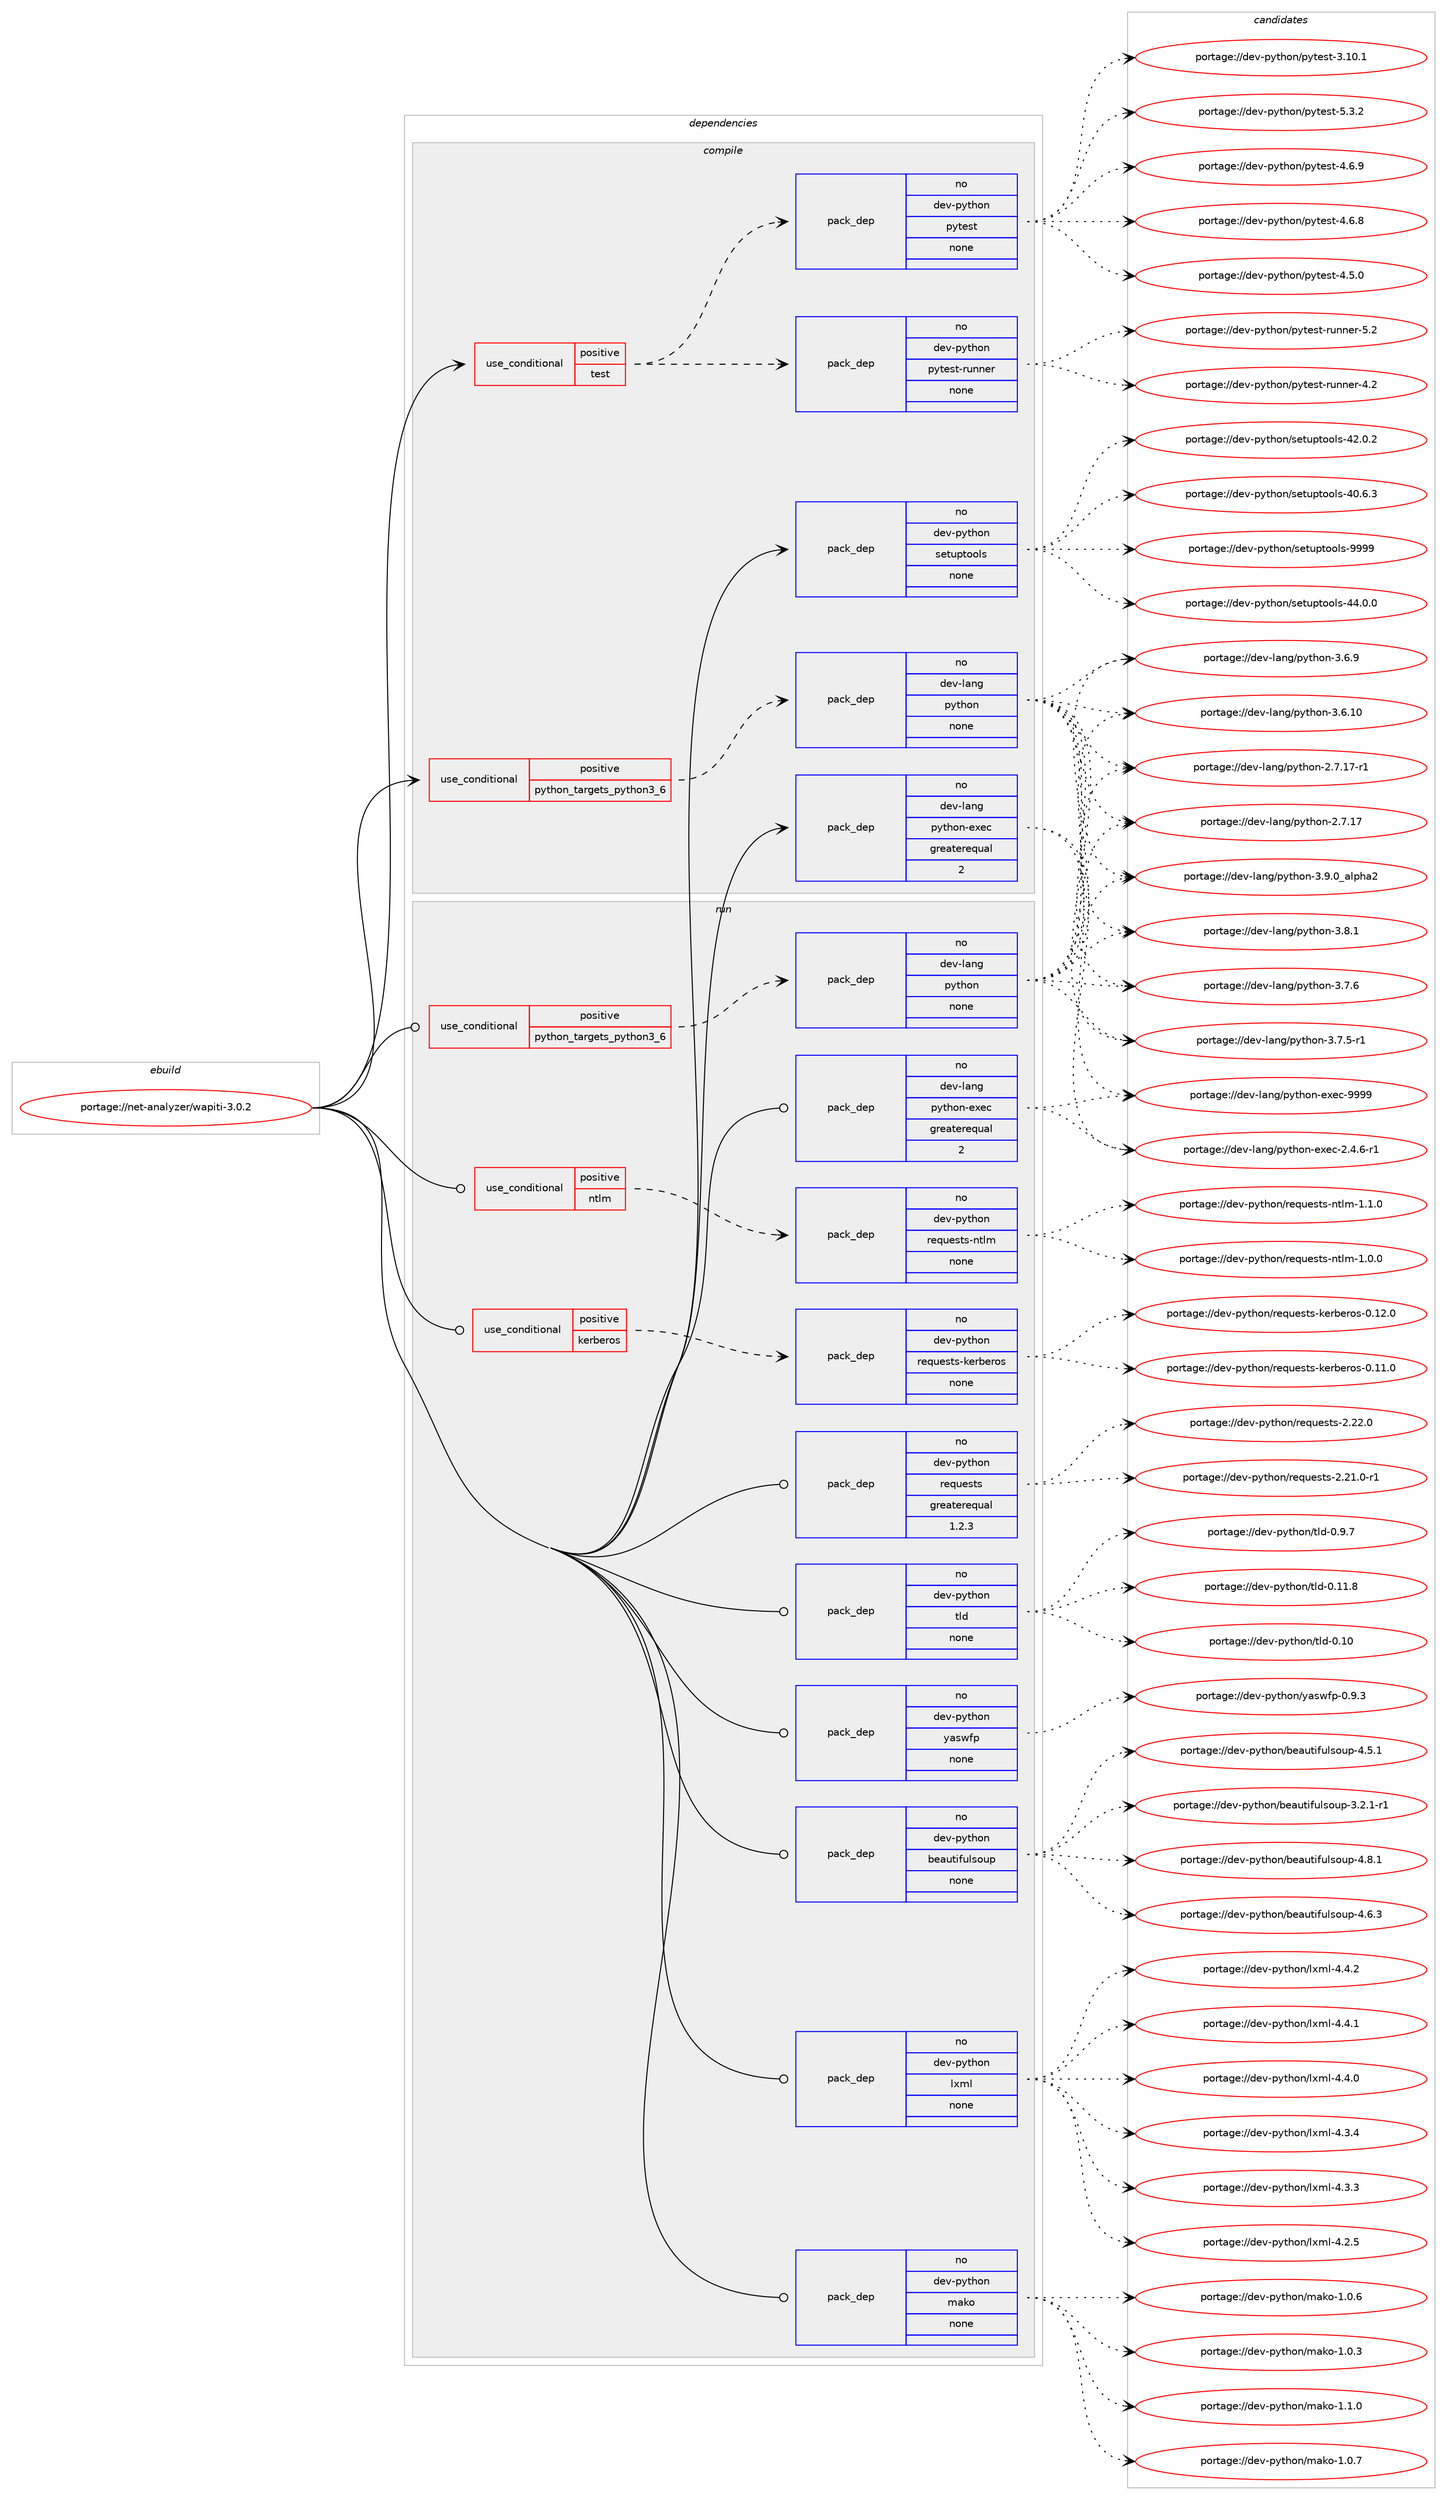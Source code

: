 digraph prolog {

# *************
# Graph options
# *************

newrank=true;
concentrate=true;
compound=true;
graph [rankdir=LR,fontname=Helvetica,fontsize=10,ranksep=1.5];#, ranksep=2.5, nodesep=0.2];
edge  [arrowhead=vee];
node  [fontname=Helvetica,fontsize=10];

# **********
# The ebuild
# **********

subgraph cluster_leftcol {
color=gray;
rank=same;
label=<<i>ebuild</i>>;
id [label="portage://net-analyzer/wapiti-3.0.2", color=red, width=4, href="../net-analyzer/wapiti-3.0.2.svg"];
}

# ****************
# The dependencies
# ****************

subgraph cluster_midcol {
color=gray;
label=<<i>dependencies</i>>;
subgraph cluster_compile {
fillcolor="#eeeeee";
style=filled;
label=<<i>compile</i>>;
subgraph cond35458 {
dependency164210 [label=<<TABLE BORDER="0" CELLBORDER="1" CELLSPACING="0" CELLPADDING="4"><TR><TD ROWSPAN="3" CELLPADDING="10">use_conditional</TD></TR><TR><TD>positive</TD></TR><TR><TD>python_targets_python3_6</TD></TR></TABLE>>, shape=none, color=red];
subgraph pack126145 {
dependency164211 [label=<<TABLE BORDER="0" CELLBORDER="1" CELLSPACING="0" CELLPADDING="4" WIDTH="220"><TR><TD ROWSPAN="6" CELLPADDING="30">pack_dep</TD></TR><TR><TD WIDTH="110">no</TD></TR><TR><TD>dev-lang</TD></TR><TR><TD>python</TD></TR><TR><TD>none</TD></TR><TR><TD></TD></TR></TABLE>>, shape=none, color=blue];
}
dependency164210:e -> dependency164211:w [weight=20,style="dashed",arrowhead="vee"];
}
id:e -> dependency164210:w [weight=20,style="solid",arrowhead="vee"];
subgraph cond35459 {
dependency164212 [label=<<TABLE BORDER="0" CELLBORDER="1" CELLSPACING="0" CELLPADDING="4"><TR><TD ROWSPAN="3" CELLPADDING="10">use_conditional</TD></TR><TR><TD>positive</TD></TR><TR><TD>test</TD></TR></TABLE>>, shape=none, color=red];
subgraph pack126146 {
dependency164213 [label=<<TABLE BORDER="0" CELLBORDER="1" CELLSPACING="0" CELLPADDING="4" WIDTH="220"><TR><TD ROWSPAN="6" CELLPADDING="30">pack_dep</TD></TR><TR><TD WIDTH="110">no</TD></TR><TR><TD>dev-python</TD></TR><TR><TD>pytest</TD></TR><TR><TD>none</TD></TR><TR><TD></TD></TR></TABLE>>, shape=none, color=blue];
}
dependency164212:e -> dependency164213:w [weight=20,style="dashed",arrowhead="vee"];
subgraph pack126147 {
dependency164214 [label=<<TABLE BORDER="0" CELLBORDER="1" CELLSPACING="0" CELLPADDING="4" WIDTH="220"><TR><TD ROWSPAN="6" CELLPADDING="30">pack_dep</TD></TR><TR><TD WIDTH="110">no</TD></TR><TR><TD>dev-python</TD></TR><TR><TD>pytest-runner</TD></TR><TR><TD>none</TD></TR><TR><TD></TD></TR></TABLE>>, shape=none, color=blue];
}
dependency164212:e -> dependency164214:w [weight=20,style="dashed",arrowhead="vee"];
}
id:e -> dependency164212:w [weight=20,style="solid",arrowhead="vee"];
subgraph pack126148 {
dependency164215 [label=<<TABLE BORDER="0" CELLBORDER="1" CELLSPACING="0" CELLPADDING="4" WIDTH="220"><TR><TD ROWSPAN="6" CELLPADDING="30">pack_dep</TD></TR><TR><TD WIDTH="110">no</TD></TR><TR><TD>dev-lang</TD></TR><TR><TD>python-exec</TD></TR><TR><TD>greaterequal</TD></TR><TR><TD>2</TD></TR></TABLE>>, shape=none, color=blue];
}
id:e -> dependency164215:w [weight=20,style="solid",arrowhead="vee"];
subgraph pack126149 {
dependency164216 [label=<<TABLE BORDER="0" CELLBORDER="1" CELLSPACING="0" CELLPADDING="4" WIDTH="220"><TR><TD ROWSPAN="6" CELLPADDING="30">pack_dep</TD></TR><TR><TD WIDTH="110">no</TD></TR><TR><TD>dev-python</TD></TR><TR><TD>setuptools</TD></TR><TR><TD>none</TD></TR><TR><TD></TD></TR></TABLE>>, shape=none, color=blue];
}
id:e -> dependency164216:w [weight=20,style="solid",arrowhead="vee"];
}
subgraph cluster_compileandrun {
fillcolor="#eeeeee";
style=filled;
label=<<i>compile and run</i>>;
}
subgraph cluster_run {
fillcolor="#eeeeee";
style=filled;
label=<<i>run</i>>;
subgraph cond35460 {
dependency164217 [label=<<TABLE BORDER="0" CELLBORDER="1" CELLSPACING="0" CELLPADDING="4"><TR><TD ROWSPAN="3" CELLPADDING="10">use_conditional</TD></TR><TR><TD>positive</TD></TR><TR><TD>kerberos</TD></TR></TABLE>>, shape=none, color=red];
subgraph pack126150 {
dependency164218 [label=<<TABLE BORDER="0" CELLBORDER="1" CELLSPACING="0" CELLPADDING="4" WIDTH="220"><TR><TD ROWSPAN="6" CELLPADDING="30">pack_dep</TD></TR><TR><TD WIDTH="110">no</TD></TR><TR><TD>dev-python</TD></TR><TR><TD>requests-kerberos</TD></TR><TR><TD>none</TD></TR><TR><TD></TD></TR></TABLE>>, shape=none, color=blue];
}
dependency164217:e -> dependency164218:w [weight=20,style="dashed",arrowhead="vee"];
}
id:e -> dependency164217:w [weight=20,style="solid",arrowhead="odot"];
subgraph cond35461 {
dependency164219 [label=<<TABLE BORDER="0" CELLBORDER="1" CELLSPACING="0" CELLPADDING="4"><TR><TD ROWSPAN="3" CELLPADDING="10">use_conditional</TD></TR><TR><TD>positive</TD></TR><TR><TD>ntlm</TD></TR></TABLE>>, shape=none, color=red];
subgraph pack126151 {
dependency164220 [label=<<TABLE BORDER="0" CELLBORDER="1" CELLSPACING="0" CELLPADDING="4" WIDTH="220"><TR><TD ROWSPAN="6" CELLPADDING="30">pack_dep</TD></TR><TR><TD WIDTH="110">no</TD></TR><TR><TD>dev-python</TD></TR><TR><TD>requests-ntlm</TD></TR><TR><TD>none</TD></TR><TR><TD></TD></TR></TABLE>>, shape=none, color=blue];
}
dependency164219:e -> dependency164220:w [weight=20,style="dashed",arrowhead="vee"];
}
id:e -> dependency164219:w [weight=20,style="solid",arrowhead="odot"];
subgraph cond35462 {
dependency164221 [label=<<TABLE BORDER="0" CELLBORDER="1" CELLSPACING="0" CELLPADDING="4"><TR><TD ROWSPAN="3" CELLPADDING="10">use_conditional</TD></TR><TR><TD>positive</TD></TR><TR><TD>python_targets_python3_6</TD></TR></TABLE>>, shape=none, color=red];
subgraph pack126152 {
dependency164222 [label=<<TABLE BORDER="0" CELLBORDER="1" CELLSPACING="0" CELLPADDING="4" WIDTH="220"><TR><TD ROWSPAN="6" CELLPADDING="30">pack_dep</TD></TR><TR><TD WIDTH="110">no</TD></TR><TR><TD>dev-lang</TD></TR><TR><TD>python</TD></TR><TR><TD>none</TD></TR><TR><TD></TD></TR></TABLE>>, shape=none, color=blue];
}
dependency164221:e -> dependency164222:w [weight=20,style="dashed",arrowhead="vee"];
}
id:e -> dependency164221:w [weight=20,style="solid",arrowhead="odot"];
subgraph pack126153 {
dependency164223 [label=<<TABLE BORDER="0" CELLBORDER="1" CELLSPACING="0" CELLPADDING="4" WIDTH="220"><TR><TD ROWSPAN="6" CELLPADDING="30">pack_dep</TD></TR><TR><TD WIDTH="110">no</TD></TR><TR><TD>dev-lang</TD></TR><TR><TD>python-exec</TD></TR><TR><TD>greaterequal</TD></TR><TR><TD>2</TD></TR></TABLE>>, shape=none, color=blue];
}
id:e -> dependency164223:w [weight=20,style="solid",arrowhead="odot"];
subgraph pack126154 {
dependency164224 [label=<<TABLE BORDER="0" CELLBORDER="1" CELLSPACING="0" CELLPADDING="4" WIDTH="220"><TR><TD ROWSPAN="6" CELLPADDING="30">pack_dep</TD></TR><TR><TD WIDTH="110">no</TD></TR><TR><TD>dev-python</TD></TR><TR><TD>beautifulsoup</TD></TR><TR><TD>none</TD></TR><TR><TD></TD></TR></TABLE>>, shape=none, color=blue];
}
id:e -> dependency164224:w [weight=20,style="solid",arrowhead="odot"];
subgraph pack126155 {
dependency164225 [label=<<TABLE BORDER="0" CELLBORDER="1" CELLSPACING="0" CELLPADDING="4" WIDTH="220"><TR><TD ROWSPAN="6" CELLPADDING="30">pack_dep</TD></TR><TR><TD WIDTH="110">no</TD></TR><TR><TD>dev-python</TD></TR><TR><TD>lxml</TD></TR><TR><TD>none</TD></TR><TR><TD></TD></TR></TABLE>>, shape=none, color=blue];
}
id:e -> dependency164225:w [weight=20,style="solid",arrowhead="odot"];
subgraph pack126156 {
dependency164226 [label=<<TABLE BORDER="0" CELLBORDER="1" CELLSPACING="0" CELLPADDING="4" WIDTH="220"><TR><TD ROWSPAN="6" CELLPADDING="30">pack_dep</TD></TR><TR><TD WIDTH="110">no</TD></TR><TR><TD>dev-python</TD></TR><TR><TD>mako</TD></TR><TR><TD>none</TD></TR><TR><TD></TD></TR></TABLE>>, shape=none, color=blue];
}
id:e -> dependency164226:w [weight=20,style="solid",arrowhead="odot"];
subgraph pack126157 {
dependency164227 [label=<<TABLE BORDER="0" CELLBORDER="1" CELLSPACING="0" CELLPADDING="4" WIDTH="220"><TR><TD ROWSPAN="6" CELLPADDING="30">pack_dep</TD></TR><TR><TD WIDTH="110">no</TD></TR><TR><TD>dev-python</TD></TR><TR><TD>requests</TD></TR><TR><TD>greaterequal</TD></TR><TR><TD>1.2.3</TD></TR></TABLE>>, shape=none, color=blue];
}
id:e -> dependency164227:w [weight=20,style="solid",arrowhead="odot"];
subgraph pack126158 {
dependency164228 [label=<<TABLE BORDER="0" CELLBORDER="1" CELLSPACING="0" CELLPADDING="4" WIDTH="220"><TR><TD ROWSPAN="6" CELLPADDING="30">pack_dep</TD></TR><TR><TD WIDTH="110">no</TD></TR><TR><TD>dev-python</TD></TR><TR><TD>tld</TD></TR><TR><TD>none</TD></TR><TR><TD></TD></TR></TABLE>>, shape=none, color=blue];
}
id:e -> dependency164228:w [weight=20,style="solid",arrowhead="odot"];
subgraph pack126159 {
dependency164229 [label=<<TABLE BORDER="0" CELLBORDER="1" CELLSPACING="0" CELLPADDING="4" WIDTH="220"><TR><TD ROWSPAN="6" CELLPADDING="30">pack_dep</TD></TR><TR><TD WIDTH="110">no</TD></TR><TR><TD>dev-python</TD></TR><TR><TD>yaswfp</TD></TR><TR><TD>none</TD></TR><TR><TD></TD></TR></TABLE>>, shape=none, color=blue];
}
id:e -> dependency164229:w [weight=20,style="solid",arrowhead="odot"];
}
}

# **************
# The candidates
# **************

subgraph cluster_choices {
rank=same;
color=gray;
label=<<i>candidates</i>>;

subgraph choice126145 {
color=black;
nodesep=1;
choice10010111845108971101034711212111610411111045514657464895971081121049750 [label="portage://dev-lang/python-3.9.0_alpha2", color=red, width=4,href="../dev-lang/python-3.9.0_alpha2.svg"];
choice100101118451089711010347112121116104111110455146564649 [label="portage://dev-lang/python-3.8.1", color=red, width=4,href="../dev-lang/python-3.8.1.svg"];
choice100101118451089711010347112121116104111110455146554654 [label="portage://dev-lang/python-3.7.6", color=red, width=4,href="../dev-lang/python-3.7.6.svg"];
choice1001011184510897110103471121211161041111104551465546534511449 [label="portage://dev-lang/python-3.7.5-r1", color=red, width=4,href="../dev-lang/python-3.7.5-r1.svg"];
choice100101118451089711010347112121116104111110455146544657 [label="portage://dev-lang/python-3.6.9", color=red, width=4,href="../dev-lang/python-3.6.9.svg"];
choice10010111845108971101034711212111610411111045514654464948 [label="portage://dev-lang/python-3.6.10", color=red, width=4,href="../dev-lang/python-3.6.10.svg"];
choice100101118451089711010347112121116104111110455046554649554511449 [label="portage://dev-lang/python-2.7.17-r1", color=red, width=4,href="../dev-lang/python-2.7.17-r1.svg"];
choice10010111845108971101034711212111610411111045504655464955 [label="portage://dev-lang/python-2.7.17", color=red, width=4,href="../dev-lang/python-2.7.17.svg"];
dependency164211:e -> choice10010111845108971101034711212111610411111045514657464895971081121049750:w [style=dotted,weight="100"];
dependency164211:e -> choice100101118451089711010347112121116104111110455146564649:w [style=dotted,weight="100"];
dependency164211:e -> choice100101118451089711010347112121116104111110455146554654:w [style=dotted,weight="100"];
dependency164211:e -> choice1001011184510897110103471121211161041111104551465546534511449:w [style=dotted,weight="100"];
dependency164211:e -> choice100101118451089711010347112121116104111110455146544657:w [style=dotted,weight="100"];
dependency164211:e -> choice10010111845108971101034711212111610411111045514654464948:w [style=dotted,weight="100"];
dependency164211:e -> choice100101118451089711010347112121116104111110455046554649554511449:w [style=dotted,weight="100"];
dependency164211:e -> choice10010111845108971101034711212111610411111045504655464955:w [style=dotted,weight="100"];
}
subgraph choice126146 {
color=black;
nodesep=1;
choice1001011184511212111610411111047112121116101115116455346514650 [label="portage://dev-python/pytest-5.3.2", color=red, width=4,href="../dev-python/pytest-5.3.2.svg"];
choice1001011184511212111610411111047112121116101115116455246544657 [label="portage://dev-python/pytest-4.6.9", color=red, width=4,href="../dev-python/pytest-4.6.9.svg"];
choice1001011184511212111610411111047112121116101115116455246544656 [label="portage://dev-python/pytest-4.6.8", color=red, width=4,href="../dev-python/pytest-4.6.8.svg"];
choice1001011184511212111610411111047112121116101115116455246534648 [label="portage://dev-python/pytest-4.5.0", color=red, width=4,href="../dev-python/pytest-4.5.0.svg"];
choice100101118451121211161041111104711212111610111511645514649484649 [label="portage://dev-python/pytest-3.10.1", color=red, width=4,href="../dev-python/pytest-3.10.1.svg"];
dependency164213:e -> choice1001011184511212111610411111047112121116101115116455346514650:w [style=dotted,weight="100"];
dependency164213:e -> choice1001011184511212111610411111047112121116101115116455246544657:w [style=dotted,weight="100"];
dependency164213:e -> choice1001011184511212111610411111047112121116101115116455246544656:w [style=dotted,weight="100"];
dependency164213:e -> choice1001011184511212111610411111047112121116101115116455246534648:w [style=dotted,weight="100"];
dependency164213:e -> choice100101118451121211161041111104711212111610111511645514649484649:w [style=dotted,weight="100"];
}
subgraph choice126147 {
color=black;
nodesep=1;
choice10010111845112121116104111110471121211161011151164511411711011010111445534650 [label="portage://dev-python/pytest-runner-5.2", color=red, width=4,href="../dev-python/pytest-runner-5.2.svg"];
choice10010111845112121116104111110471121211161011151164511411711011010111445524650 [label="portage://dev-python/pytest-runner-4.2", color=red, width=4,href="../dev-python/pytest-runner-4.2.svg"];
dependency164214:e -> choice10010111845112121116104111110471121211161011151164511411711011010111445534650:w [style=dotted,weight="100"];
dependency164214:e -> choice10010111845112121116104111110471121211161011151164511411711011010111445524650:w [style=dotted,weight="100"];
}
subgraph choice126148 {
color=black;
nodesep=1;
choice10010111845108971101034711212111610411111045101120101994557575757 [label="portage://dev-lang/python-exec-9999", color=red, width=4,href="../dev-lang/python-exec-9999.svg"];
choice10010111845108971101034711212111610411111045101120101994550465246544511449 [label="portage://dev-lang/python-exec-2.4.6-r1", color=red, width=4,href="../dev-lang/python-exec-2.4.6-r1.svg"];
dependency164215:e -> choice10010111845108971101034711212111610411111045101120101994557575757:w [style=dotted,weight="100"];
dependency164215:e -> choice10010111845108971101034711212111610411111045101120101994550465246544511449:w [style=dotted,weight="100"];
}
subgraph choice126149 {
color=black;
nodesep=1;
choice10010111845112121116104111110471151011161171121161111111081154557575757 [label="portage://dev-python/setuptools-9999", color=red, width=4,href="../dev-python/setuptools-9999.svg"];
choice100101118451121211161041111104711510111611711211611111110811545525246484648 [label="portage://dev-python/setuptools-44.0.0", color=red, width=4,href="../dev-python/setuptools-44.0.0.svg"];
choice100101118451121211161041111104711510111611711211611111110811545525046484650 [label="portage://dev-python/setuptools-42.0.2", color=red, width=4,href="../dev-python/setuptools-42.0.2.svg"];
choice100101118451121211161041111104711510111611711211611111110811545524846544651 [label="portage://dev-python/setuptools-40.6.3", color=red, width=4,href="../dev-python/setuptools-40.6.3.svg"];
dependency164216:e -> choice10010111845112121116104111110471151011161171121161111111081154557575757:w [style=dotted,weight="100"];
dependency164216:e -> choice100101118451121211161041111104711510111611711211611111110811545525246484648:w [style=dotted,weight="100"];
dependency164216:e -> choice100101118451121211161041111104711510111611711211611111110811545525046484650:w [style=dotted,weight="100"];
dependency164216:e -> choice100101118451121211161041111104711510111611711211611111110811545524846544651:w [style=dotted,weight="100"];
}
subgraph choice126150 {
color=black;
nodesep=1;
choice1001011184511212111610411111047114101113117101115116115451071011149810111411111545484649504648 [label="portage://dev-python/requests-kerberos-0.12.0", color=red, width=4,href="../dev-python/requests-kerberos-0.12.0.svg"];
choice1001011184511212111610411111047114101113117101115116115451071011149810111411111545484649494648 [label="portage://dev-python/requests-kerberos-0.11.0", color=red, width=4,href="../dev-python/requests-kerberos-0.11.0.svg"];
dependency164218:e -> choice1001011184511212111610411111047114101113117101115116115451071011149810111411111545484649504648:w [style=dotted,weight="100"];
dependency164218:e -> choice1001011184511212111610411111047114101113117101115116115451071011149810111411111545484649494648:w [style=dotted,weight="100"];
}
subgraph choice126151 {
color=black;
nodesep=1;
choice100101118451121211161041111104711410111311710111511611545110116108109454946494648 [label="portage://dev-python/requests-ntlm-1.1.0", color=red, width=4,href="../dev-python/requests-ntlm-1.1.0.svg"];
choice100101118451121211161041111104711410111311710111511611545110116108109454946484648 [label="portage://dev-python/requests-ntlm-1.0.0", color=red, width=4,href="../dev-python/requests-ntlm-1.0.0.svg"];
dependency164220:e -> choice100101118451121211161041111104711410111311710111511611545110116108109454946494648:w [style=dotted,weight="100"];
dependency164220:e -> choice100101118451121211161041111104711410111311710111511611545110116108109454946484648:w [style=dotted,weight="100"];
}
subgraph choice126152 {
color=black;
nodesep=1;
choice10010111845108971101034711212111610411111045514657464895971081121049750 [label="portage://dev-lang/python-3.9.0_alpha2", color=red, width=4,href="../dev-lang/python-3.9.0_alpha2.svg"];
choice100101118451089711010347112121116104111110455146564649 [label="portage://dev-lang/python-3.8.1", color=red, width=4,href="../dev-lang/python-3.8.1.svg"];
choice100101118451089711010347112121116104111110455146554654 [label="portage://dev-lang/python-3.7.6", color=red, width=4,href="../dev-lang/python-3.7.6.svg"];
choice1001011184510897110103471121211161041111104551465546534511449 [label="portage://dev-lang/python-3.7.5-r1", color=red, width=4,href="../dev-lang/python-3.7.5-r1.svg"];
choice100101118451089711010347112121116104111110455146544657 [label="portage://dev-lang/python-3.6.9", color=red, width=4,href="../dev-lang/python-3.6.9.svg"];
choice10010111845108971101034711212111610411111045514654464948 [label="portage://dev-lang/python-3.6.10", color=red, width=4,href="../dev-lang/python-3.6.10.svg"];
choice100101118451089711010347112121116104111110455046554649554511449 [label="portage://dev-lang/python-2.7.17-r1", color=red, width=4,href="../dev-lang/python-2.7.17-r1.svg"];
choice10010111845108971101034711212111610411111045504655464955 [label="portage://dev-lang/python-2.7.17", color=red, width=4,href="../dev-lang/python-2.7.17.svg"];
dependency164222:e -> choice10010111845108971101034711212111610411111045514657464895971081121049750:w [style=dotted,weight="100"];
dependency164222:e -> choice100101118451089711010347112121116104111110455146564649:w [style=dotted,weight="100"];
dependency164222:e -> choice100101118451089711010347112121116104111110455146554654:w [style=dotted,weight="100"];
dependency164222:e -> choice1001011184510897110103471121211161041111104551465546534511449:w [style=dotted,weight="100"];
dependency164222:e -> choice100101118451089711010347112121116104111110455146544657:w [style=dotted,weight="100"];
dependency164222:e -> choice10010111845108971101034711212111610411111045514654464948:w [style=dotted,weight="100"];
dependency164222:e -> choice100101118451089711010347112121116104111110455046554649554511449:w [style=dotted,weight="100"];
dependency164222:e -> choice10010111845108971101034711212111610411111045504655464955:w [style=dotted,weight="100"];
}
subgraph choice126153 {
color=black;
nodesep=1;
choice10010111845108971101034711212111610411111045101120101994557575757 [label="portage://dev-lang/python-exec-9999", color=red, width=4,href="../dev-lang/python-exec-9999.svg"];
choice10010111845108971101034711212111610411111045101120101994550465246544511449 [label="portage://dev-lang/python-exec-2.4.6-r1", color=red, width=4,href="../dev-lang/python-exec-2.4.6-r1.svg"];
dependency164223:e -> choice10010111845108971101034711212111610411111045101120101994557575757:w [style=dotted,weight="100"];
dependency164223:e -> choice10010111845108971101034711212111610411111045101120101994550465246544511449:w [style=dotted,weight="100"];
}
subgraph choice126154 {
color=black;
nodesep=1;
choice10010111845112121116104111110479810197117116105102117108115111117112455246564649 [label="portage://dev-python/beautifulsoup-4.8.1", color=red, width=4,href="../dev-python/beautifulsoup-4.8.1.svg"];
choice10010111845112121116104111110479810197117116105102117108115111117112455246544651 [label="portage://dev-python/beautifulsoup-4.6.3", color=red, width=4,href="../dev-python/beautifulsoup-4.6.3.svg"];
choice10010111845112121116104111110479810197117116105102117108115111117112455246534649 [label="portage://dev-python/beautifulsoup-4.5.1", color=red, width=4,href="../dev-python/beautifulsoup-4.5.1.svg"];
choice100101118451121211161041111104798101971171161051021171081151111171124551465046494511449 [label="portage://dev-python/beautifulsoup-3.2.1-r1", color=red, width=4,href="../dev-python/beautifulsoup-3.2.1-r1.svg"];
dependency164224:e -> choice10010111845112121116104111110479810197117116105102117108115111117112455246564649:w [style=dotted,weight="100"];
dependency164224:e -> choice10010111845112121116104111110479810197117116105102117108115111117112455246544651:w [style=dotted,weight="100"];
dependency164224:e -> choice10010111845112121116104111110479810197117116105102117108115111117112455246534649:w [style=dotted,weight="100"];
dependency164224:e -> choice100101118451121211161041111104798101971171161051021171081151111171124551465046494511449:w [style=dotted,weight="100"];
}
subgraph choice126155 {
color=black;
nodesep=1;
choice1001011184511212111610411111047108120109108455246524650 [label="portage://dev-python/lxml-4.4.2", color=red, width=4,href="../dev-python/lxml-4.4.2.svg"];
choice1001011184511212111610411111047108120109108455246524649 [label="portage://dev-python/lxml-4.4.1", color=red, width=4,href="../dev-python/lxml-4.4.1.svg"];
choice1001011184511212111610411111047108120109108455246524648 [label="portage://dev-python/lxml-4.4.0", color=red, width=4,href="../dev-python/lxml-4.4.0.svg"];
choice1001011184511212111610411111047108120109108455246514652 [label="portage://dev-python/lxml-4.3.4", color=red, width=4,href="../dev-python/lxml-4.3.4.svg"];
choice1001011184511212111610411111047108120109108455246514651 [label="portage://dev-python/lxml-4.3.3", color=red, width=4,href="../dev-python/lxml-4.3.3.svg"];
choice1001011184511212111610411111047108120109108455246504653 [label="portage://dev-python/lxml-4.2.5", color=red, width=4,href="../dev-python/lxml-4.2.5.svg"];
dependency164225:e -> choice1001011184511212111610411111047108120109108455246524650:w [style=dotted,weight="100"];
dependency164225:e -> choice1001011184511212111610411111047108120109108455246524649:w [style=dotted,weight="100"];
dependency164225:e -> choice1001011184511212111610411111047108120109108455246524648:w [style=dotted,weight="100"];
dependency164225:e -> choice1001011184511212111610411111047108120109108455246514652:w [style=dotted,weight="100"];
dependency164225:e -> choice1001011184511212111610411111047108120109108455246514651:w [style=dotted,weight="100"];
dependency164225:e -> choice1001011184511212111610411111047108120109108455246504653:w [style=dotted,weight="100"];
}
subgraph choice126156 {
color=black;
nodesep=1;
choice100101118451121211161041111104710997107111454946494648 [label="portage://dev-python/mako-1.1.0", color=red, width=4,href="../dev-python/mako-1.1.0.svg"];
choice100101118451121211161041111104710997107111454946484655 [label="portage://dev-python/mako-1.0.7", color=red, width=4,href="../dev-python/mako-1.0.7.svg"];
choice100101118451121211161041111104710997107111454946484654 [label="portage://dev-python/mako-1.0.6", color=red, width=4,href="../dev-python/mako-1.0.6.svg"];
choice100101118451121211161041111104710997107111454946484651 [label="portage://dev-python/mako-1.0.3", color=red, width=4,href="../dev-python/mako-1.0.3.svg"];
dependency164226:e -> choice100101118451121211161041111104710997107111454946494648:w [style=dotted,weight="100"];
dependency164226:e -> choice100101118451121211161041111104710997107111454946484655:w [style=dotted,weight="100"];
dependency164226:e -> choice100101118451121211161041111104710997107111454946484654:w [style=dotted,weight="100"];
dependency164226:e -> choice100101118451121211161041111104710997107111454946484651:w [style=dotted,weight="100"];
}
subgraph choice126157 {
color=black;
nodesep=1;
choice100101118451121211161041111104711410111311710111511611545504650504648 [label="portage://dev-python/requests-2.22.0", color=red, width=4,href="../dev-python/requests-2.22.0.svg"];
choice1001011184511212111610411111047114101113117101115116115455046504946484511449 [label="portage://dev-python/requests-2.21.0-r1", color=red, width=4,href="../dev-python/requests-2.21.0-r1.svg"];
dependency164227:e -> choice100101118451121211161041111104711410111311710111511611545504650504648:w [style=dotted,weight="100"];
dependency164227:e -> choice1001011184511212111610411111047114101113117101115116115455046504946484511449:w [style=dotted,weight="100"];
}
subgraph choice126158 {
color=black;
nodesep=1;
choice1001011184511212111610411111047116108100454846574655 [label="portage://dev-python/tld-0.9.7", color=red, width=4,href="../dev-python/tld-0.9.7.svg"];
choice100101118451121211161041111104711610810045484649494656 [label="portage://dev-python/tld-0.11.8", color=red, width=4,href="../dev-python/tld-0.11.8.svg"];
choice10010111845112121116104111110471161081004548464948 [label="portage://dev-python/tld-0.10", color=red, width=4,href="../dev-python/tld-0.10.svg"];
dependency164228:e -> choice1001011184511212111610411111047116108100454846574655:w [style=dotted,weight="100"];
dependency164228:e -> choice100101118451121211161041111104711610810045484649494656:w [style=dotted,weight="100"];
dependency164228:e -> choice10010111845112121116104111110471161081004548464948:w [style=dotted,weight="100"];
}
subgraph choice126159 {
color=black;
nodesep=1;
choice100101118451121211161041111104712197115119102112454846574651 [label="portage://dev-python/yaswfp-0.9.3", color=red, width=4,href="../dev-python/yaswfp-0.9.3.svg"];
dependency164229:e -> choice100101118451121211161041111104712197115119102112454846574651:w [style=dotted,weight="100"];
}
}

}
